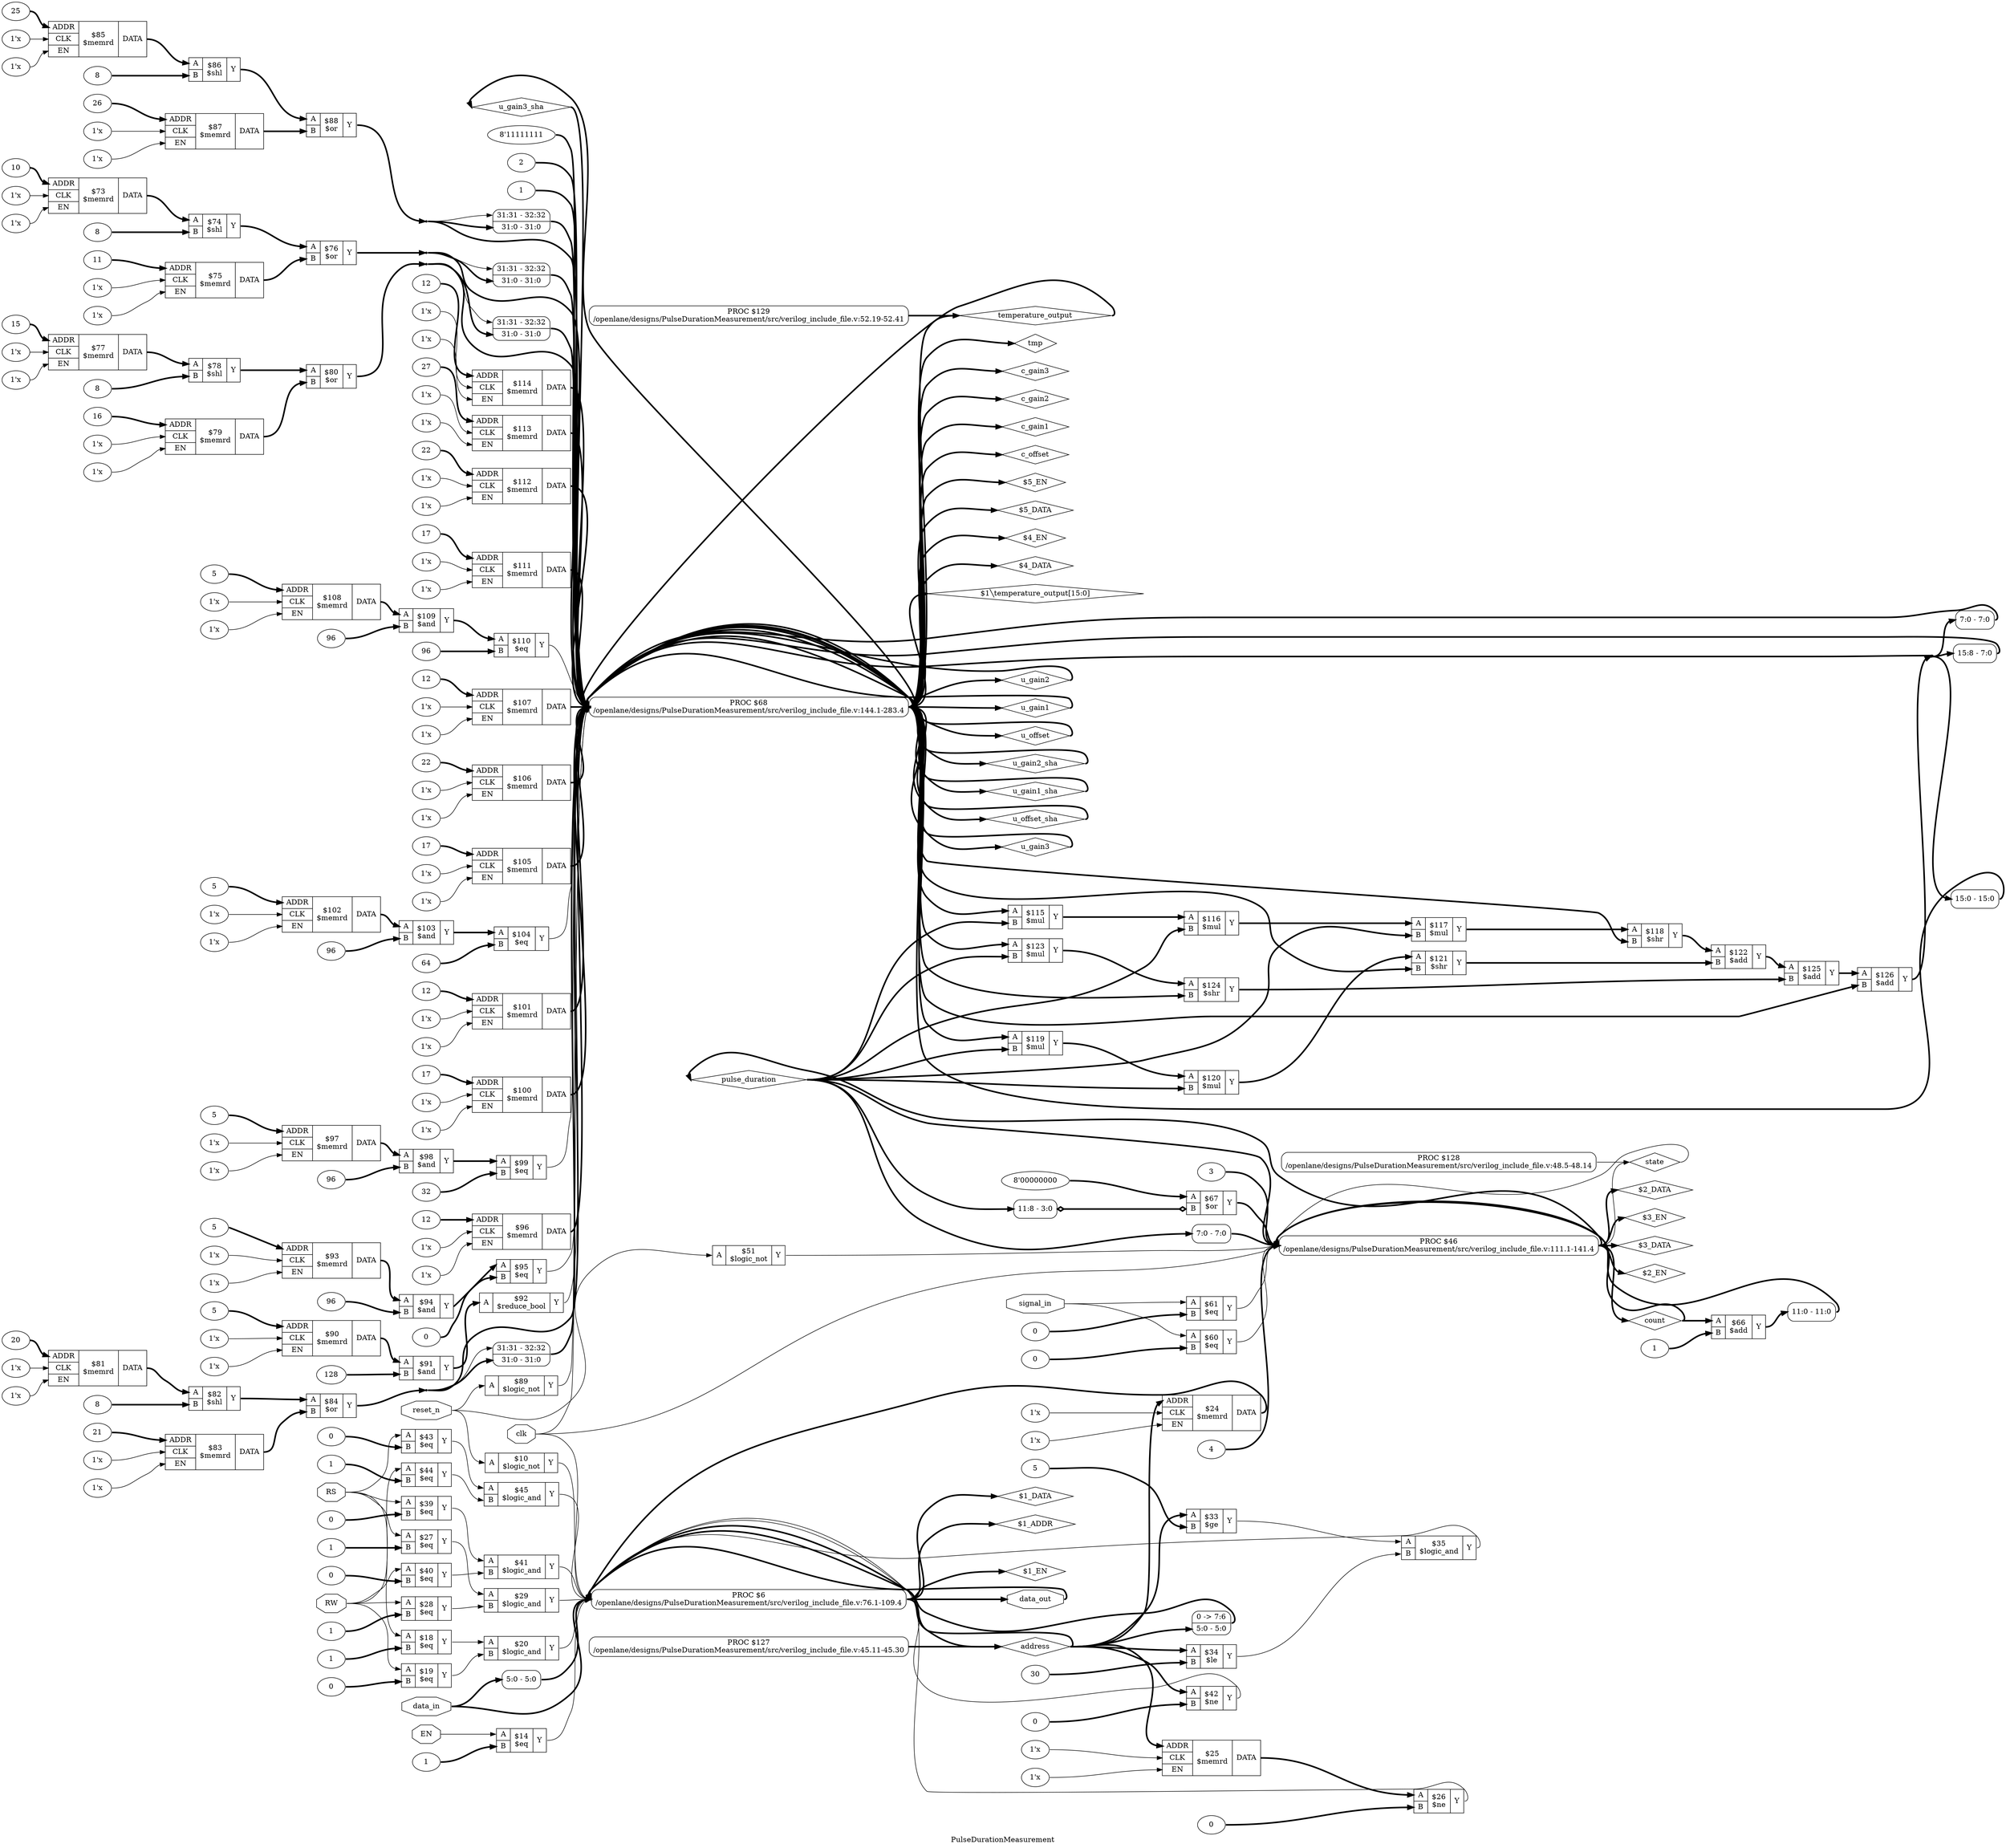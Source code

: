 digraph "PulseDurationMeasurement" {
label="PulseDurationMeasurement";
rankdir="LR";
remincross=true;
n213 [ shape=diamond, label="u_gain3_sha", color="black", fontcolor="black" ];
n214 [ shape=diamond, label="u_gain2_sha", color="black", fontcolor="black" ];
n215 [ shape=diamond, label="u_gain1_sha", color="black", fontcolor="black" ];
n216 [ shape=diamond, label="u_offset_sha", color="black", fontcolor="black" ];
n217 [ shape=diamond, label="u_gain3", color="black", fontcolor="black" ];
n218 [ shape=diamond, label="u_gain2", color="black", fontcolor="black" ];
n219 [ shape=diamond, label="u_gain1", color="black", fontcolor="black" ];
n220 [ shape=diamond, label="u_offset", color="black", fontcolor="black" ];
n221 [ shape=diamond, label="tmp", color="black", fontcolor="black" ];
n222 [ shape=diamond, label="temperature_output", color="black", fontcolor="black" ];
n223 [ shape=diamond, label="c_gain3", color="black", fontcolor="black" ];
n224 [ shape=diamond, label="c_gain2", color="black", fontcolor="black" ];
n225 [ shape=diamond, label="c_gain1", color="black", fontcolor="black" ];
n226 [ shape=diamond, label="c_offset", color="black", fontcolor="black" ];
n227 [ shape=diamond, label="pulse_duration", color="black", fontcolor="black" ];
n228 [ shape=diamond, label="count", color="black", fontcolor="black" ];
n229 [ shape=diamond, label="state", color="black", fontcolor="black" ];
n230 [ shape=diamond, label="address", color="black", fontcolor="black" ];
n231 [ shape=octagon, label="data_out", color="black", fontcolor="black" ];
n232 [ shape=octagon, label="signal_in", color="black", fontcolor="black" ];
n233 [ shape=octagon, label="data_in", color="black", fontcolor="black" ];
n234 [ shape=octagon, label="EN", color="black", fontcolor="black" ];
n235 [ shape=octagon, label="RW", color="black", fontcolor="black" ];
n236 [ shape=octagon, label="RS", color="black", fontcolor="black" ];
n237 [ shape=octagon, label="reset_n", color="black", fontcolor="black" ];
n238 [ shape=octagon, label="clk", color="black", fontcolor="black" ];
c242 [ shape=record, label="{{<p239> A|<p240> B}|$126\n$add|{<p241> Y}}",  ];
c243 [ shape=record, label="{{<p239> A|<p240> B}|$125\n$add|{<p241> Y}}",  ];
c244 [ shape=record, label="{{<p239> A|<p240> B}|$124\n$shr|{<p241> Y}}",  ];
c245 [ shape=record, label="{{<p239> A|<p240> B}|$123\n$mul|{<p241> Y}}",  ];
c246 [ shape=record, label="{{<p239> A|<p240> B}|$122\n$add|{<p241> Y}}",  ];
c247 [ shape=record, label="{{<p239> A|<p240> B}|$121\n$shr|{<p241> Y}}",  ];
c248 [ shape=record, label="{{<p239> A|<p240> B}|$120\n$mul|{<p241> Y}}",  ];
c249 [ shape=record, label="{{<p239> A|<p240> B}|$119\n$mul|{<p241> Y}}",  ];
c250 [ shape=record, label="{{<p239> A|<p240> B}|$118\n$shr|{<p241> Y}}",  ];
c251 [ shape=record, label="{{<p239> A|<p240> B}|$117\n$mul|{<p241> Y}}",  ];
c252 [ shape=record, label="{{<p239> A|<p240> B}|$116\n$mul|{<p241> Y}}",  ];
c253 [ shape=record, label="{{<p239> A|<p240> B}|$115\n$mul|{<p241> Y}}",  ];
v0 [ label="12" ];
v1 [ label="1'x" ];
v2 [ label="1'x" ];
c257 [ shape=record, label="{{<p254> ADDR|<p255> CLK|<p234> EN}|$114\n$memrd|{<p256> DATA}}",  ];
v3 [ label="27" ];
v4 [ label="1'x" ];
v5 [ label="1'x" ];
c258 [ shape=record, label="{{<p254> ADDR|<p255> CLK|<p234> EN}|$113\n$memrd|{<p256> DATA}}",  ];
v6 [ label="22" ];
v7 [ label="1'x" ];
v8 [ label="1'x" ];
c259 [ shape=record, label="{{<p254> ADDR|<p255> CLK|<p234> EN}|$112\n$memrd|{<p256> DATA}}",  ];
v9 [ label="17" ];
v10 [ label="1'x" ];
v11 [ label="1'x" ];
c260 [ shape=record, label="{{<p254> ADDR|<p255> CLK|<p234> EN}|$111\n$memrd|{<p256> DATA}}",  ];
v12 [ label="96" ];
c261 [ shape=record, label="{{<p239> A|<p240> B}|$110\n$eq|{<p241> Y}}",  ];
v13 [ label="96" ];
c262 [ shape=record, label="{{<p239> A|<p240> B}|$109\n$and|{<p241> Y}}",  ];
v14 [ label="5" ];
v15 [ label="1'x" ];
v16 [ label="1'x" ];
c263 [ shape=record, label="{{<p254> ADDR|<p255> CLK|<p234> EN}|$108\n$memrd|{<p256> DATA}}",  ];
v17 [ label="12" ];
v18 [ label="1'x" ];
v19 [ label="1'x" ];
c264 [ shape=record, label="{{<p254> ADDR|<p255> CLK|<p234> EN}|$107\n$memrd|{<p256> DATA}}",  ];
v20 [ label="22" ];
v21 [ label="1'x" ];
v22 [ label="1'x" ];
c265 [ shape=record, label="{{<p254> ADDR|<p255> CLK|<p234> EN}|$106\n$memrd|{<p256> DATA}}",  ];
v23 [ label="17" ];
v24 [ label="1'x" ];
v25 [ label="1'x" ];
c266 [ shape=record, label="{{<p254> ADDR|<p255> CLK|<p234> EN}|$105\n$memrd|{<p256> DATA}}",  ];
v26 [ label="64" ];
c267 [ shape=record, label="{{<p239> A|<p240> B}|$104\n$eq|{<p241> Y}}",  ];
v27 [ label="96" ];
c268 [ shape=record, label="{{<p239> A|<p240> B}|$103\n$and|{<p241> Y}}",  ];
v28 [ label="5" ];
v29 [ label="1'x" ];
v30 [ label="1'x" ];
c269 [ shape=record, label="{{<p254> ADDR|<p255> CLK|<p234> EN}|$102\n$memrd|{<p256> DATA}}",  ];
v31 [ label="12" ];
v32 [ label="1'x" ];
v33 [ label="1'x" ];
c270 [ shape=record, label="{{<p254> ADDR|<p255> CLK|<p234> EN}|$101\n$memrd|{<p256> DATA}}",  ];
v34 [ label="17" ];
v35 [ label="1'x" ];
v36 [ label="1'x" ];
c271 [ shape=record, label="{{<p254> ADDR|<p255> CLK|<p234> EN}|$100\n$memrd|{<p256> DATA}}",  ];
v37 [ label="32" ];
c272 [ shape=record, label="{{<p239> A|<p240> B}|$99\n$eq|{<p241> Y}}",  ];
v38 [ label="96" ];
c273 [ shape=record, label="{{<p239> A|<p240> B}|$98\n$and|{<p241> Y}}",  ];
v39 [ label="5" ];
v40 [ label="1'x" ];
v41 [ label="1'x" ];
c274 [ shape=record, label="{{<p254> ADDR|<p255> CLK|<p234> EN}|$97\n$memrd|{<p256> DATA}}",  ];
v42 [ label="12" ];
v43 [ label="1'x" ];
v44 [ label="1'x" ];
c275 [ shape=record, label="{{<p254> ADDR|<p255> CLK|<p234> EN}|$96\n$memrd|{<p256> DATA}}",  ];
v45 [ label="0" ];
c276 [ shape=record, label="{{<p239> A|<p240> B}|$95\n$eq|{<p241> Y}}",  ];
v46 [ label="96" ];
c277 [ shape=record, label="{{<p239> A|<p240> B}|$94\n$and|{<p241> Y}}",  ];
v47 [ label="5" ];
v48 [ label="1'x" ];
v49 [ label="1'x" ];
c278 [ shape=record, label="{{<p254> ADDR|<p255> CLK|<p234> EN}|$93\n$memrd|{<p256> DATA}}",  ];
c279 [ shape=record, label="{{<p239> A}|$92\n$reduce_bool|{<p241> Y}}",  ];
v50 [ label="128" ];
c280 [ shape=record, label="{{<p239> A|<p240> B}|$91\n$and|{<p241> Y}}",  ];
v51 [ label="5" ];
v52 [ label="1'x" ];
v53 [ label="1'x" ];
c281 [ shape=record, label="{{<p254> ADDR|<p255> CLK|<p234> EN}|$90\n$memrd|{<p256> DATA}}",  ];
c282 [ shape=record, label="{{<p239> A}|$89\n$logic_not|{<p241> Y}}",  ];
c283 [ shape=record, label="{{<p239> A|<p240> B}|$88\n$or|{<p241> Y}}",  ];
v54 [ label="26" ];
v55 [ label="1'x" ];
v56 [ label="1'x" ];
c284 [ shape=record, label="{{<p254> ADDR|<p255> CLK|<p234> EN}|$87\n$memrd|{<p256> DATA}}",  ];
v57 [ label="8" ];
c285 [ shape=record, label="{{<p239> A|<p240> B}|$86\n$shl|{<p241> Y}}",  ];
v58 [ label="25" ];
v59 [ label="1'x" ];
v60 [ label="1'x" ];
c286 [ shape=record, label="{{<p254> ADDR|<p255> CLK|<p234> EN}|$85\n$memrd|{<p256> DATA}}",  ];
c287 [ shape=record, label="{{<p239> A|<p240> B}|$84\n$or|{<p241> Y}}",  ];
v61 [ label="21" ];
v62 [ label="1'x" ];
v63 [ label="1'x" ];
c288 [ shape=record, label="{{<p254> ADDR|<p255> CLK|<p234> EN}|$83\n$memrd|{<p256> DATA}}",  ];
v64 [ label="8" ];
c289 [ shape=record, label="{{<p239> A|<p240> B}|$82\n$shl|{<p241> Y}}",  ];
v65 [ label="20" ];
v66 [ label="1'x" ];
v67 [ label="1'x" ];
c290 [ shape=record, label="{{<p254> ADDR|<p255> CLK|<p234> EN}|$81\n$memrd|{<p256> DATA}}",  ];
c291 [ shape=record, label="{{<p239> A|<p240> B}|$80\n$or|{<p241> Y}}",  ];
v68 [ label="16" ];
v69 [ label="1'x" ];
v70 [ label="1'x" ];
c292 [ shape=record, label="{{<p254> ADDR|<p255> CLK|<p234> EN}|$79\n$memrd|{<p256> DATA}}",  ];
v71 [ label="8" ];
c293 [ shape=record, label="{{<p239> A|<p240> B}|$78\n$shl|{<p241> Y}}",  ];
v72 [ label="15" ];
v73 [ label="1'x" ];
v74 [ label="1'x" ];
c294 [ shape=record, label="{{<p254> ADDR|<p255> CLK|<p234> EN}|$77\n$memrd|{<p256> DATA}}",  ];
c295 [ shape=record, label="{{<p239> A|<p240> B}|$76\n$or|{<p241> Y}}",  ];
v75 [ label="11" ];
v76 [ label="1'x" ];
v77 [ label="1'x" ];
c296 [ shape=record, label="{{<p254> ADDR|<p255> CLK|<p234> EN}|$75\n$memrd|{<p256> DATA}}",  ];
v78 [ label="8" ];
c297 [ shape=record, label="{{<p239> A|<p240> B}|$74\n$shl|{<p241> Y}}",  ];
v79 [ label="10" ];
v80 [ label="1'x" ];
v81 [ label="1'x" ];
c298 [ shape=record, label="{{<p254> ADDR|<p255> CLK|<p234> EN}|$73\n$memrd|{<p256> DATA}}",  ];
v83 [ label="8'00000000" ];
c299 [ shape=record, label="{{<p239> A|<p240> B}|$67\n$or|{<p241> Y}}",  ];
x82 [ shape=record, style=rounded, label="<s0> 11:8 - 3:0 ", color="black", fontcolor="black" ];
x82:e -> c299:p240:w [arrowhead=odiamond, arrowtail=odiamond, dir=both, color="black", fontcolor="black", style="setlinewidth(3)", label=""];
v84 [ label="1" ];
c300 [ shape=record, label="{{<p239> A|<p240> B}|$66\n$add|{<p241> Y}}",  ];
v85 [ label="0" ];
c301 [ shape=record, label="{{<p239> A|<p240> B}|$61\n$eq|{<p241> Y}}",  ];
v86 [ label="0" ];
c302 [ shape=record, label="{{<p239> A|<p240> B}|$60\n$eq|{<p241> Y}}",  ];
c303 [ shape=record, label="{{<p239> A}|$51\n$logic_not|{<p241> Y}}",  ];
c304 [ shape=record, label="{{<p239> A|<p240> B}|$45\n$logic_and|{<p241> Y}}",  ];
v87 [ label="1" ];
c305 [ shape=record, label="{{<p239> A|<p240> B}|$44\n$eq|{<p241> Y}}",  ];
v88 [ label="0" ];
c306 [ shape=record, label="{{<p239> A|<p240> B}|$43\n$eq|{<p241> Y}}",  ];
v89 [ label="0" ];
c307 [ shape=record, label="{{<p239> A|<p240> B}|$42\n$ne|{<p241> Y}}",  ];
c308 [ shape=record, label="{{<p239> A|<p240> B}|$41\n$logic_and|{<p241> Y}}",  ];
v90 [ label="0" ];
c309 [ shape=record, label="{{<p239> A|<p240> B}|$40\n$eq|{<p241> Y}}",  ];
v91 [ label="0" ];
c310 [ shape=record, label="{{<p239> A|<p240> B}|$39\n$eq|{<p241> Y}}",  ];
c311 [ shape=record, label="{{<p239> A|<p240> B}|$35\n$logic_and|{<p241> Y}}",  ];
v92 [ label="30" ];
c312 [ shape=record, label="{{<p239> A|<p240> B}|$34\n$le|{<p241> Y}}",  ];
v93 [ label="5" ];
c313 [ shape=record, label="{{<p239> A|<p240> B}|$33\n$ge|{<p241> Y}}",  ];
c314 [ shape=record, label="{{<p239> A|<p240> B}|$29\n$logic_and|{<p241> Y}}",  ];
v94 [ label="1" ];
c315 [ shape=record, label="{{<p239> A|<p240> B}|$28\n$eq|{<p241> Y}}",  ];
v95 [ label="1" ];
c316 [ shape=record, label="{{<p239> A|<p240> B}|$27\n$eq|{<p241> Y}}",  ];
v96 [ label="0" ];
c317 [ shape=record, label="{{<p239> A|<p240> B}|$26\n$ne|{<p241> Y}}",  ];
v97 [ label="1'x" ];
v98 [ label="1'x" ];
c318 [ shape=record, label="{{<p254> ADDR|<p255> CLK|<p234> EN}|$25\n$memrd|{<p256> DATA}}",  ];
v99 [ label="1'x" ];
v100 [ label="1'x" ];
c319 [ shape=record, label="{{<p254> ADDR|<p255> CLK|<p234> EN}|$24\n$memrd|{<p256> DATA}}",  ];
c320 [ shape=record, label="{{<p239> A|<p240> B}|$20\n$logic_and|{<p241> Y}}",  ];
v101 [ label="0" ];
c321 [ shape=record, label="{{<p239> A|<p240> B}|$19\n$eq|{<p241> Y}}",  ];
v102 [ label="1" ];
c322 [ shape=record, label="{{<p239> A|<p240> B}|$18\n$eq|{<p241> Y}}",  ];
v103 [ label="1" ];
c323 [ shape=record, label="{{<p239> A|<p240> B}|$14\n$eq|{<p241> Y}}",  ];
c324 [ shape=record, label="{{<p239> A}|$10\n$logic_not|{<p241> Y}}",  ];
p104 [shape=box, style=rounded, label="PROC $129\n/openlane/designs/PulseDurationMeasurement/src/verilog_include_file.v:52.19-52.41"];
p105 [shape=box, style=rounded, label="PROC $128\n/openlane/designs/PulseDurationMeasurement/src/verilog_include_file.v:48.5-48.14"];
p106 [shape=box, style=rounded, label="PROC $127\n/openlane/designs/PulseDurationMeasurement/src/verilog_include_file.v:45.11-45.30"];
x108 [ shape=record, style=rounded, label="<s0> 15:8 - 7:0 ", color="black", fontcolor="black" ];
x109 [ shape=record, style=rounded, label="<s0> 7:0 - 7:0 ", color="black", fontcolor="black" ];
v110 [ label="8'11111111" ];
x111 [ shape=record, style=rounded, label="<s0> 15:0 - 15:0 ", color="black", fontcolor="black" ];
v112 [ label="2" ];
v113 [ label="1" ];
x114 [ shape=record, style=rounded, label="<s1> 31:31 - 32:32 |<s0> 31:0 - 31:0 ", color="black", fontcolor="black" ];
x115 [ shape=record, style=rounded, label="<s1> 31:31 - 32:32 |<s0> 31:0 - 31:0 ", color="black", fontcolor="black" ];
x116 [ shape=record, style=rounded, label="<s1> 31:31 - 32:32 |<s0> 31:0 - 31:0 ", color="black", fontcolor="black" ];
x117 [ shape=record, style=rounded, label="<s1> 31:31 - 32:32 |<s0> 31:0 - 31:0 ", color="black", fontcolor="black" ];
p107 [shape=box, style=rounded, label="PROC $68\n/openlane/designs/PulseDurationMeasurement/src/verilog_include_file.v:144.1-283.4"];
x119 [ shape=record, style=rounded, label="<s0> 7:0 - 7:0 ", color="black", fontcolor="black" ];
x120 [ shape=record, style=rounded, label="<s0> 11:0 - 11:0 ", color="black", fontcolor="black" ];
v121 [ label="4" ];
v122 [ label="3" ];
p118 [shape=box, style=rounded, label="PROC $46\n/openlane/designs/PulseDurationMeasurement/src/verilog_include_file.v:111.1-141.4"];
x124 [ shape=record, style=rounded, label="<s0> 5:0 - 5:0 ", color="black", fontcolor="black" ];
x125 [ shape=record, style=rounded, label="0 -&gt; 7:6 |<s0> 5:0 - 5:0 ", color="black", fontcolor="black" ];
p123 [shape=box, style=rounded, label="PROC $6\n/openlane/designs/PulseDurationMeasurement/src/verilog_include_file.v:76.1-109.4"];
c248:p241:e -> c247:p239:w [color="black", fontcolor="black", style="setlinewidth(3)", label=""];
c292:p256:e -> c291:p240:w [color="black", fontcolor="black", style="setlinewidth(3)", label=""];
c293:p241:e -> c291:p239:w [color="black", fontcolor="black", style="setlinewidth(3)", label=""];
c294:p256:e -> c293:p239:w [color="black", fontcolor="black", style="setlinewidth(3)", label=""];
n103 [ shape=point ];
c295:p241:e -> n103:w [color="black", fontcolor="black", style="setlinewidth(3)", label=""];
n103:e -> p107:w [color="black", fontcolor="black", style="setlinewidth(3)", label=""];
n103:e -> x116:s0:w [color="black", fontcolor="black", style="setlinewidth(3)", label=""];
n103:e -> x116:s1:w [color="black", fontcolor="black", label=""];
c296:p256:e -> c295:p240:w [color="black", fontcolor="black", style="setlinewidth(3)", label=""];
c297:p241:e -> c295:p239:w [color="black", fontcolor="black", style="setlinewidth(3)", label=""];
c298:p256:e -> c297:p239:w [color="black", fontcolor="black", style="setlinewidth(3)", label=""];
c249:p241:e -> c248:p239:w [color="black", fontcolor="black", style="setlinewidth(3)", label=""];
c250:p241:e -> c246:p239:w [color="black", fontcolor="black", style="setlinewidth(3)", label=""];
c299:p241:e -> p118:w [color="black", fontcolor="black", style="setlinewidth(3)", label=""];
c300:p241:e -> x120:s0:w [color="black", fontcolor="black", style="setlinewidth(3)", label=""];
c251:p241:e -> c250:p239:w [color="black", fontcolor="black", style="setlinewidth(3)", label=""];
c301:p241:e -> p118:w [color="black", fontcolor="black", label=""];
c302:p241:e -> p118:w [color="black", fontcolor="black", label=""];
c252:p241:e -> c251:p239:w [color="black", fontcolor="black", style="setlinewidth(3)", label=""];
c303:p241:e -> p118:w [color="black", fontcolor="black", label=""];
c253:p241:e -> c252:p239:w [color="black", fontcolor="black", style="setlinewidth(3)", label=""];
c304:p241:e -> p123:w [color="black", fontcolor="black", label=""];
c305:p241:e -> c304:p240:w [color="black", fontcolor="black", label=""];
c306:p241:e -> c304:p239:w [color="black", fontcolor="black", label=""];
c307:p241:e -> p123:w [color="black", fontcolor="black", label=""];
c308:p241:e -> p123:w [color="black", fontcolor="black", label=""];
c309:p241:e -> c308:p240:w [color="black", fontcolor="black", label=""];
c310:p241:e -> c308:p239:w [color="black", fontcolor="black", label=""];
c257:p256:e -> p107:w [color="black", fontcolor="black", style="setlinewidth(3)", label=""];
c311:p241:e -> p123:w [color="black", fontcolor="black", label=""];
c312:p241:e -> c311:p240:w [color="black", fontcolor="black", label=""];
c313:p241:e -> c311:p239:w [color="black", fontcolor="black", label=""];
c258:p256:e -> p107:w [color="black", fontcolor="black", style="setlinewidth(3)", label=""];
c314:p241:e -> p123:w [color="black", fontcolor="black", label=""];
c315:p241:e -> c314:p240:w [color="black", fontcolor="black", label=""];
c316:p241:e -> c314:p239:w [color="black", fontcolor="black", label=""];
c317:p241:e -> p123:w [color="black", fontcolor="black", label=""];
c318:p256:e -> c317:p239:w [color="black", fontcolor="black", style="setlinewidth(3)", label=""];
c319:p256:e -> p123:w [color="black", fontcolor="black", style="setlinewidth(3)", label=""];
c259:p256:e -> p107:w [color="black", fontcolor="black", style="setlinewidth(3)", label=""];
c320:p241:e -> p123:w [color="black", fontcolor="black", label=""];
c321:p241:e -> c320:p240:w [color="black", fontcolor="black", label=""];
c322:p241:e -> c320:p239:w [color="black", fontcolor="black", label=""];
c260:p256:e -> p107:w [color="black", fontcolor="black", style="setlinewidth(3)", label=""];
c323:p241:e -> p123:w [color="black", fontcolor="black", label=""];
c324:p241:e -> p123:w [color="black", fontcolor="black", label=""];
n202 [ shape=diamond, label="$5_EN" ];
p107:e -> n202:w [color="black", fontcolor="black", style="setlinewidth(3)", label=""];
n203 [ shape=diamond, label="$5_DATA" ];
p107:e -> n203:w [color="black", fontcolor="black", style="setlinewidth(3)", label=""];
n204 [ shape=diamond, label="$4_EN" ];
p107:e -> n204:w [color="black", fontcolor="black", style="setlinewidth(3)", label=""];
n205 [ shape=diamond, label="$4_DATA" ];
p107:e -> n205:w [color="black", fontcolor="black", style="setlinewidth(3)", label=""];
n206 [ shape=diamond, label="$3_EN" ];
p118:e -> n206:w [color="black", fontcolor="black", style="setlinewidth(3)", label=""];
n207 [ shape=diamond, label="$3_DATA" ];
p118:e -> n207:w [color="black", fontcolor="black", style="setlinewidth(3)", label=""];
n208 [ shape=diamond, label="$2_EN" ];
p118:e -> n208:w [color="black", fontcolor="black", style="setlinewidth(3)", label=""];
n209 [ shape=diamond, label="$2_DATA" ];
p118:e -> n209:w [color="black", fontcolor="black", style="setlinewidth(3)", label=""];
n210 [ shape=diamond, label="$1_EN" ];
p123:e -> n210:w [color="black", fontcolor="black", style="setlinewidth(3)", label=""];
n211 [ shape=diamond, label="$1_DATA" ];
p123:e -> n211:w [color="black", fontcolor="black", style="setlinewidth(3)", label=""];
n212 [ shape=diamond, label="$1_ADDR" ];
p123:e -> n212:w [color="black", fontcolor="black", style="setlinewidth(3)", label=""];
p107:e -> n213:w [color="black", fontcolor="black", style="setlinewidth(3)", label=""];
n213:e -> p107:w [color="black", fontcolor="black", style="setlinewidth(3)", label=""];
p107:e -> n214:w [color="black", fontcolor="black", style="setlinewidth(3)", label=""];
n214:e -> p107:w [color="black", fontcolor="black", style="setlinewidth(3)", label=""];
p107:e -> n215:w [color="black", fontcolor="black", style="setlinewidth(3)", label=""];
n215:e -> p107:w [color="black", fontcolor="black", style="setlinewidth(3)", label=""];
p107:e -> n216:w [color="black", fontcolor="black", style="setlinewidth(3)", label=""];
n216:e -> p107:w [color="black", fontcolor="black", style="setlinewidth(3)", label=""];
p107:e -> n217:w [color="black", fontcolor="black", style="setlinewidth(3)", label=""];
n217:e -> p107:w [color="black", fontcolor="black", style="setlinewidth(3)", label=""];
p107:e -> n218:w [color="black", fontcolor="black", style="setlinewidth(3)", label=""];
n218:e -> p107:w [color="black", fontcolor="black", style="setlinewidth(3)", label=""];
p107:e -> n219:w [color="black", fontcolor="black", style="setlinewidth(3)", label=""];
n219:e -> p107:w [color="black", fontcolor="black", style="setlinewidth(3)", label=""];
p107:e -> n220:w [color="black", fontcolor="black", style="setlinewidth(3)", label=""];
n220:e -> p107:w [color="black", fontcolor="black", style="setlinewidth(3)", label=""];
p107:e -> n221:w [color="black", fontcolor="black", style="setlinewidth(3)", label=""];
p104:e -> n222:w [color="black", fontcolor="black", style="setlinewidth(3)", label=""];
p107:e -> n222:w [color="black", fontcolor="black", style="setlinewidth(3)", label=""];
n222:e -> p107:w [color="black", fontcolor="black", style="setlinewidth(3)", label=""];
p107:e -> n223:w [color="black", fontcolor="black", style="setlinewidth(3)", label=""];
p107:e -> n224:w [color="black", fontcolor="black", style="setlinewidth(3)", label=""];
p107:e -> n225:w [color="black", fontcolor="black", style="setlinewidth(3)", label=""];
p107:e -> n226:w [color="black", fontcolor="black", style="setlinewidth(3)", label=""];
p118:e -> n227:w [color="black", fontcolor="black", style="setlinewidth(3)", label=""];
n227:e -> c245:p240:w [color="black", fontcolor="black", style="setlinewidth(3)", label=""];
n227:e -> c248:p240:w [color="black", fontcolor="black", style="setlinewidth(3)", label=""];
n227:e -> c249:p240:w [color="black", fontcolor="black", style="setlinewidth(3)", label=""];
n227:e -> c251:p240:w [color="black", fontcolor="black", style="setlinewidth(3)", label=""];
n227:e -> c252:p240:w [color="black", fontcolor="black", style="setlinewidth(3)", label=""];
n227:e -> c253:p240:w [color="black", fontcolor="black", style="setlinewidth(3)", label=""];
n227:e -> p118:w [color="black", fontcolor="black", style="setlinewidth(3)", label=""];
n227:e -> x119:s0:w [color="black", fontcolor="black", style="setlinewidth(3)", label=""];
n227:e -> x82:s0:w [color="black", fontcolor="black", style="setlinewidth(3)", label=""];
p118:e -> n228:w [color="black", fontcolor="black", style="setlinewidth(3)", label=""];
n228:e -> c300:p239:w [color="black", fontcolor="black", style="setlinewidth(3)", label=""];
n228:e -> p118:w [color="black", fontcolor="black", style="setlinewidth(3)", label=""];
p105:e -> n229:w [color="black", fontcolor="black", label=""];
p118:e -> n229:w [color="black", fontcolor="black", label=""];
n229:e -> p118:w [color="black", fontcolor="black", label=""];
p106:e -> n230:w [color="black", fontcolor="black", style="setlinewidth(3)", label=""];
p123:e -> n230:w [color="black", fontcolor="black", style="setlinewidth(3)", label=""];
n230:e -> c307:p239:w [color="black", fontcolor="black", style="setlinewidth(3)", label=""];
n230:e -> c312:p239:w [color="black", fontcolor="black", style="setlinewidth(3)", label=""];
n230:e -> c313:p239:w [color="black", fontcolor="black", style="setlinewidth(3)", label=""];
n230:e -> c318:p254:w [color="black", fontcolor="black", style="setlinewidth(3)", label=""];
n230:e -> c319:p254:w [color="black", fontcolor="black", style="setlinewidth(3)", label=""];
n230:e -> p123:w [color="black", fontcolor="black", style="setlinewidth(3)", label=""];
n230:e -> x125:s0:w [color="black", fontcolor="black", style="setlinewidth(3)", label=""];
p123:e -> n231:w [color="black", fontcolor="black", style="setlinewidth(3)", label=""];
n231:e -> p123:w [color="black", fontcolor="black", style="setlinewidth(3)", label=""];
n232:e -> c301:p239:w [color="black", fontcolor="black", label=""];
n232:e -> c302:p239:w [color="black", fontcolor="black", label=""];
n233:e -> p123:w [color="black", fontcolor="black", style="setlinewidth(3)", label=""];
n233:e -> x124:s0:w [color="black", fontcolor="black", style="setlinewidth(3)", label=""];
n234:e -> c323:p239:w [color="black", fontcolor="black", label=""];
n235:e -> c305:p239:w [color="black", fontcolor="black", label=""];
n235:e -> c309:p239:w [color="black", fontcolor="black", label=""];
n235:e -> c315:p239:w [color="black", fontcolor="black", label=""];
n235:e -> c321:p239:w [color="black", fontcolor="black", label=""];
n236:e -> c306:p239:w [color="black", fontcolor="black", label=""];
n236:e -> c310:p239:w [color="black", fontcolor="black", label=""];
n236:e -> c316:p239:w [color="black", fontcolor="black", label=""];
n236:e -> c322:p239:w [color="black", fontcolor="black", label=""];
n237:e -> c282:p239:w [color="black", fontcolor="black", label=""];
n237:e -> c303:p239:w [color="black", fontcolor="black", label=""];
n237:e -> c324:p239:w [color="black", fontcolor="black", label=""];
n238:e -> p107:w [color="black", fontcolor="black", label=""];
n238:e -> p118:w [color="black", fontcolor="black", label=""];
n238:e -> p123:w [color="black", fontcolor="black", label=""];
c261:p241:e -> p107:w [color="black", fontcolor="black", label=""];
c262:p241:e -> c261:p239:w [color="black", fontcolor="black", style="setlinewidth(3)", label=""];
c263:p256:e -> c262:p239:w [color="black", fontcolor="black", style="setlinewidth(3)", label=""];
c264:p256:e -> p107:w [color="black", fontcolor="black", style="setlinewidth(3)", label=""];
c265:p256:e -> p107:w [color="black", fontcolor="black", style="setlinewidth(3)", label=""];
c266:p256:e -> p107:w [color="black", fontcolor="black", style="setlinewidth(3)", label=""];
n4 [ shape=point ];
c242:p241:e -> n4:w [color="black", fontcolor="black", style="setlinewidth(3)", label=""];
n4:e -> p107:w [color="black", fontcolor="black", style="setlinewidth(3)", label=""];
n4:e -> x108:s0:w [color="black", fontcolor="black", style="setlinewidth(3)", label=""];
n4:e -> x109:s0:w [color="black", fontcolor="black", style="setlinewidth(3)", label=""];
n4:e -> x111:s0:w [color="black", fontcolor="black", style="setlinewidth(3)", label=""];
c267:p241:e -> p107:w [color="black", fontcolor="black", label=""];
c268:p241:e -> c267:p239:w [color="black", fontcolor="black", style="setlinewidth(3)", label=""];
c269:p256:e -> c268:p239:w [color="black", fontcolor="black", style="setlinewidth(3)", label=""];
c270:p256:e -> p107:w [color="black", fontcolor="black", style="setlinewidth(3)", label=""];
c271:p256:e -> p107:w [color="black", fontcolor="black", style="setlinewidth(3)", label=""];
c243:p241:e -> c242:p239:w [color="black", fontcolor="black", style="setlinewidth(3)", label=""];
c272:p241:e -> p107:w [color="black", fontcolor="black", label=""];
c273:p241:e -> c272:p239:w [color="black", fontcolor="black", style="setlinewidth(3)", label=""];
c274:p256:e -> c273:p239:w [color="black", fontcolor="black", style="setlinewidth(3)", label=""];
c275:p256:e -> p107:w [color="black", fontcolor="black", style="setlinewidth(3)", label=""];
c244:p241:e -> c243:p240:w [color="black", fontcolor="black", style="setlinewidth(3)", label=""];
c276:p241:e -> p107:w [color="black", fontcolor="black", label=""];
c277:p241:e -> c276:p239:w [color="black", fontcolor="black", style="setlinewidth(3)", label=""];
c278:p256:e -> c277:p239:w [color="black", fontcolor="black", style="setlinewidth(3)", label=""];
c245:p241:e -> c244:p239:w [color="black", fontcolor="black", style="setlinewidth(3)", label=""];
c279:p241:e -> p107:w [color="black", fontcolor="black", label=""];
c280:p241:e -> c279:p239:w [color="black", fontcolor="black", style="setlinewidth(3)", label=""];
c246:p241:e -> c243:p239:w [color="black", fontcolor="black", style="setlinewidth(3)", label=""];
c281:p256:e -> c280:p239:w [color="black", fontcolor="black", style="setlinewidth(3)", label=""];
p107:e -> c250:p240:w [color="black", fontcolor="black", style="setlinewidth(3)", label=""];
p107:e -> c247:p240:w [color="black", fontcolor="black", style="setlinewidth(3)", label=""];
p107:e -> c244:p240:w [color="black", fontcolor="black", style="setlinewidth(3)", label=""];
p107:e -> c253:p239:w [color="black", fontcolor="black", style="setlinewidth(3)", label=""];
p107:e -> c249:p239:w [color="black", fontcolor="black", style="setlinewidth(3)", label=""];
p107:e -> c245:p239:w [color="black", fontcolor="black", style="setlinewidth(3)", label=""];
p107:e -> c242:p240:w [color="black", fontcolor="black", style="setlinewidth(3)", label=""];
n89 [ shape=diamond, label="$1&#9586;temperature_output[15:0]" ];
p107:e -> n89:w [color="black", fontcolor="black", style="setlinewidth(3)", label=""];
c247:p241:e -> c246:p240:w [color="black", fontcolor="black", style="setlinewidth(3)", label=""];
c282:p241:e -> p107:w [color="black", fontcolor="black", label=""];
n91 [ shape=point ];
c283:p241:e -> n91:w [color="black", fontcolor="black", style="setlinewidth(3)", label=""];
n91:e -> p107:w [color="black", fontcolor="black", style="setlinewidth(3)", label=""];
n91:e -> x115:s0:w [color="black", fontcolor="black", style="setlinewidth(3)", label=""];
n91:e -> x115:s1:w [color="black", fontcolor="black", label=""];
c284:p256:e -> c283:p240:w [color="black", fontcolor="black", style="setlinewidth(3)", label=""];
c285:p241:e -> c283:p239:w [color="black", fontcolor="black", style="setlinewidth(3)", label=""];
c286:p256:e -> c285:p239:w [color="black", fontcolor="black", style="setlinewidth(3)", label=""];
n95 [ shape=point ];
c287:p241:e -> n95:w [color="black", fontcolor="black", style="setlinewidth(3)", label=""];
n95:e -> p107:w [color="black", fontcolor="black", style="setlinewidth(3)", label=""];
n95:e -> x114:s0:w [color="black", fontcolor="black", style="setlinewidth(3)", label=""];
n95:e -> x114:s1:w [color="black", fontcolor="black", label=""];
c288:p256:e -> c287:p240:w [color="black", fontcolor="black", style="setlinewidth(3)", label=""];
c289:p241:e -> c287:p239:w [color="black", fontcolor="black", style="setlinewidth(3)", label=""];
c290:p256:e -> c289:p239:w [color="black", fontcolor="black", style="setlinewidth(3)", label=""];
n99 [ shape=point ];
c291:p241:e -> n99:w [color="black", fontcolor="black", style="setlinewidth(3)", label=""];
n99:e -> p107:w [color="black", fontcolor="black", style="setlinewidth(3)", label=""];
n99:e -> x117:s0:w [color="black", fontcolor="black", style="setlinewidth(3)", label=""];
n99:e -> x117:s1:w [color="black", fontcolor="black", label=""];
v0:e -> c257:p254:w [color="black", fontcolor="black", style="setlinewidth(3)", label=""];
v1:e -> c257:p234:w [color="black", fontcolor="black", label=""];
v10:e -> c260:p234:w [color="black", fontcolor="black", label=""];
v100:e -> c319:p255:w [color="black", fontcolor="black", label=""];
v101:e -> c321:p240:w [color="black", fontcolor="black", style="setlinewidth(3)", label=""];
v102:e -> c322:p240:w [color="black", fontcolor="black", style="setlinewidth(3)", label=""];
v103:e -> c323:p240:w [color="black", fontcolor="black", style="setlinewidth(3)", label=""];
v11:e -> c260:p255:w [color="black", fontcolor="black", label=""];
v110:e -> p107:w [color="black", fontcolor="black", style="setlinewidth(3)", label=""];
v112:e -> p107:w [color="black", fontcolor="black", style="setlinewidth(3)", label=""];
v113:e -> p107:w [color="black", fontcolor="black", style="setlinewidth(3)", label=""];
v12:e -> c261:p240:w [color="black", fontcolor="black", style="setlinewidth(3)", label=""];
v121:e -> p118:w [color="black", fontcolor="black", style="setlinewidth(3)", label=""];
v122:e -> p118:w [color="black", fontcolor="black", style="setlinewidth(3)", label=""];
v13:e -> c262:p240:w [color="black", fontcolor="black", style="setlinewidth(3)", label=""];
v14:e -> c263:p254:w [color="black", fontcolor="black", style="setlinewidth(3)", label=""];
v15:e -> c263:p234:w [color="black", fontcolor="black", label=""];
v16:e -> c263:p255:w [color="black", fontcolor="black", label=""];
v17:e -> c264:p254:w [color="black", fontcolor="black", style="setlinewidth(3)", label=""];
v18:e -> c264:p234:w [color="black", fontcolor="black", label=""];
v19:e -> c264:p255:w [color="black", fontcolor="black", label=""];
v2:e -> c257:p255:w [color="black", fontcolor="black", label=""];
v20:e -> c265:p254:w [color="black", fontcolor="black", style="setlinewidth(3)", label=""];
v21:e -> c265:p234:w [color="black", fontcolor="black", label=""];
v22:e -> c265:p255:w [color="black", fontcolor="black", label=""];
v23:e -> c266:p254:w [color="black", fontcolor="black", style="setlinewidth(3)", label=""];
v24:e -> c266:p234:w [color="black", fontcolor="black", label=""];
v25:e -> c266:p255:w [color="black", fontcolor="black", label=""];
v26:e -> c267:p240:w [color="black", fontcolor="black", style="setlinewidth(3)", label=""];
v27:e -> c268:p240:w [color="black", fontcolor="black", style="setlinewidth(3)", label=""];
v28:e -> c269:p254:w [color="black", fontcolor="black", style="setlinewidth(3)", label=""];
v29:e -> c269:p234:w [color="black", fontcolor="black", label=""];
v3:e -> c258:p254:w [color="black", fontcolor="black", style="setlinewidth(3)", label=""];
v30:e -> c269:p255:w [color="black", fontcolor="black", label=""];
v31:e -> c270:p254:w [color="black", fontcolor="black", style="setlinewidth(3)", label=""];
v32:e -> c270:p234:w [color="black", fontcolor="black", label=""];
v33:e -> c270:p255:w [color="black", fontcolor="black", label=""];
v34:e -> c271:p254:w [color="black", fontcolor="black", style="setlinewidth(3)", label=""];
v35:e -> c271:p234:w [color="black", fontcolor="black", label=""];
v36:e -> c271:p255:w [color="black", fontcolor="black", label=""];
v37:e -> c272:p240:w [color="black", fontcolor="black", style="setlinewidth(3)", label=""];
v38:e -> c273:p240:w [color="black", fontcolor="black", style="setlinewidth(3)", label=""];
v39:e -> c274:p254:w [color="black", fontcolor="black", style="setlinewidth(3)", label=""];
v4:e -> c258:p234:w [color="black", fontcolor="black", label=""];
v40:e -> c274:p234:w [color="black", fontcolor="black", label=""];
v41:e -> c274:p255:w [color="black", fontcolor="black", label=""];
v42:e -> c275:p254:w [color="black", fontcolor="black", style="setlinewidth(3)", label=""];
v43:e -> c275:p234:w [color="black", fontcolor="black", label=""];
v44:e -> c275:p255:w [color="black", fontcolor="black", label=""];
v45:e -> c276:p240:w [color="black", fontcolor="black", style="setlinewidth(3)", label=""];
v46:e -> c277:p240:w [color="black", fontcolor="black", style="setlinewidth(3)", label=""];
v47:e -> c278:p254:w [color="black", fontcolor="black", style="setlinewidth(3)", label=""];
v48:e -> c278:p234:w [color="black", fontcolor="black", label=""];
v49:e -> c278:p255:w [color="black", fontcolor="black", label=""];
v5:e -> c258:p255:w [color="black", fontcolor="black", label=""];
v50:e -> c280:p240:w [color="black", fontcolor="black", style="setlinewidth(3)", label=""];
v51:e -> c281:p254:w [color="black", fontcolor="black", style="setlinewidth(3)", label=""];
v52:e -> c281:p234:w [color="black", fontcolor="black", label=""];
v53:e -> c281:p255:w [color="black", fontcolor="black", label=""];
v54:e -> c284:p254:w [color="black", fontcolor="black", style="setlinewidth(3)", label=""];
v55:e -> c284:p234:w [color="black", fontcolor="black", label=""];
v56:e -> c284:p255:w [color="black", fontcolor="black", label=""];
v57:e -> c285:p240:w [color="black", fontcolor="black", style="setlinewidth(3)", label=""];
v58:e -> c286:p254:w [color="black", fontcolor="black", style="setlinewidth(3)", label=""];
v59:e -> c286:p234:w [color="black", fontcolor="black", label=""];
v6:e -> c259:p254:w [color="black", fontcolor="black", style="setlinewidth(3)", label=""];
v60:e -> c286:p255:w [color="black", fontcolor="black", label=""];
v61:e -> c288:p254:w [color="black", fontcolor="black", style="setlinewidth(3)", label=""];
v62:e -> c288:p234:w [color="black", fontcolor="black", label=""];
v63:e -> c288:p255:w [color="black", fontcolor="black", label=""];
v64:e -> c289:p240:w [color="black", fontcolor="black", style="setlinewidth(3)", label=""];
v65:e -> c290:p254:w [color="black", fontcolor="black", style="setlinewidth(3)", label=""];
v66:e -> c290:p234:w [color="black", fontcolor="black", label=""];
v67:e -> c290:p255:w [color="black", fontcolor="black", label=""];
v68:e -> c292:p254:w [color="black", fontcolor="black", style="setlinewidth(3)", label=""];
v69:e -> c292:p234:w [color="black", fontcolor="black", label=""];
v7:e -> c259:p234:w [color="black", fontcolor="black", label=""];
v70:e -> c292:p255:w [color="black", fontcolor="black", label=""];
v71:e -> c293:p240:w [color="black", fontcolor="black", style="setlinewidth(3)", label=""];
v72:e -> c294:p254:w [color="black", fontcolor="black", style="setlinewidth(3)", label=""];
v73:e -> c294:p234:w [color="black", fontcolor="black", label=""];
v74:e -> c294:p255:w [color="black", fontcolor="black", label=""];
v75:e -> c296:p254:w [color="black", fontcolor="black", style="setlinewidth(3)", label=""];
v76:e -> c296:p234:w [color="black", fontcolor="black", label=""];
v77:e -> c296:p255:w [color="black", fontcolor="black", label=""];
v78:e -> c297:p240:w [color="black", fontcolor="black", style="setlinewidth(3)", label=""];
v79:e -> c298:p254:w [color="black", fontcolor="black", style="setlinewidth(3)", label=""];
v8:e -> c259:p255:w [color="black", fontcolor="black", label=""];
v80:e -> c298:p234:w [color="black", fontcolor="black", label=""];
v81:e -> c298:p255:w [color="black", fontcolor="black", label=""];
v83:e -> c299:p239:w [color="black", fontcolor="black", style="setlinewidth(3)", label=""];
v84:e -> c300:p240:w [color="black", fontcolor="black", style="setlinewidth(3)", label=""];
v85:e -> c301:p240:w [color="black", fontcolor="black", style="setlinewidth(3)", label=""];
v86:e -> c302:p240:w [color="black", fontcolor="black", style="setlinewidth(3)", label=""];
v87:e -> c305:p240:w [color="black", fontcolor="black", style="setlinewidth(3)", label=""];
v88:e -> c306:p240:w [color="black", fontcolor="black", style="setlinewidth(3)", label=""];
v89:e -> c307:p240:w [color="black", fontcolor="black", style="setlinewidth(3)", label=""];
v9:e -> c260:p254:w [color="black", fontcolor="black", style="setlinewidth(3)", label=""];
v90:e -> c309:p240:w [color="black", fontcolor="black", style="setlinewidth(3)", label=""];
v91:e -> c310:p240:w [color="black", fontcolor="black", style="setlinewidth(3)", label=""];
v92:e -> c312:p240:w [color="black", fontcolor="black", style="setlinewidth(3)", label=""];
v93:e -> c313:p240:w [color="black", fontcolor="black", style="setlinewidth(3)", label=""];
v94:e -> c315:p240:w [color="black", fontcolor="black", style="setlinewidth(3)", label=""];
v95:e -> c316:p240:w [color="black", fontcolor="black", style="setlinewidth(3)", label=""];
v96:e -> c317:p240:w [color="black", fontcolor="black", style="setlinewidth(3)", label=""];
v97:e -> c318:p234:w [color="black", fontcolor="black", label=""];
v98:e -> c318:p255:w [color="black", fontcolor="black", label=""];
v99:e -> c319:p234:w [color="black", fontcolor="black", label=""];
x108:e -> p107:w [color="black", fontcolor="black", style="setlinewidth(3)", label=""];
x109:e -> p107:w [color="black", fontcolor="black", style="setlinewidth(3)", label=""];
x111:e -> p107:w [color="black", fontcolor="black", style="setlinewidth(3)", label=""];
x114:e -> p107:w [color="black", fontcolor="black", style="setlinewidth(3)", label=""];
x115:e -> p107:w [color="black", fontcolor="black", style="setlinewidth(3)", label=""];
x116:e -> p107:w [color="black", fontcolor="black", style="setlinewidth(3)", label=""];
x117:e -> p107:w [color="black", fontcolor="black", style="setlinewidth(3)", label=""];
x119:e -> p118:w [color="black", fontcolor="black", style="setlinewidth(3)", label=""];
x120:e -> p118:w [color="black", fontcolor="black", style="setlinewidth(3)", label=""];
x124:e -> p123:w [color="black", fontcolor="black", style="setlinewidth(3)", label=""];
x125:e -> p123:w [color="black", fontcolor="black", style="setlinewidth(3)", label=""];
}
